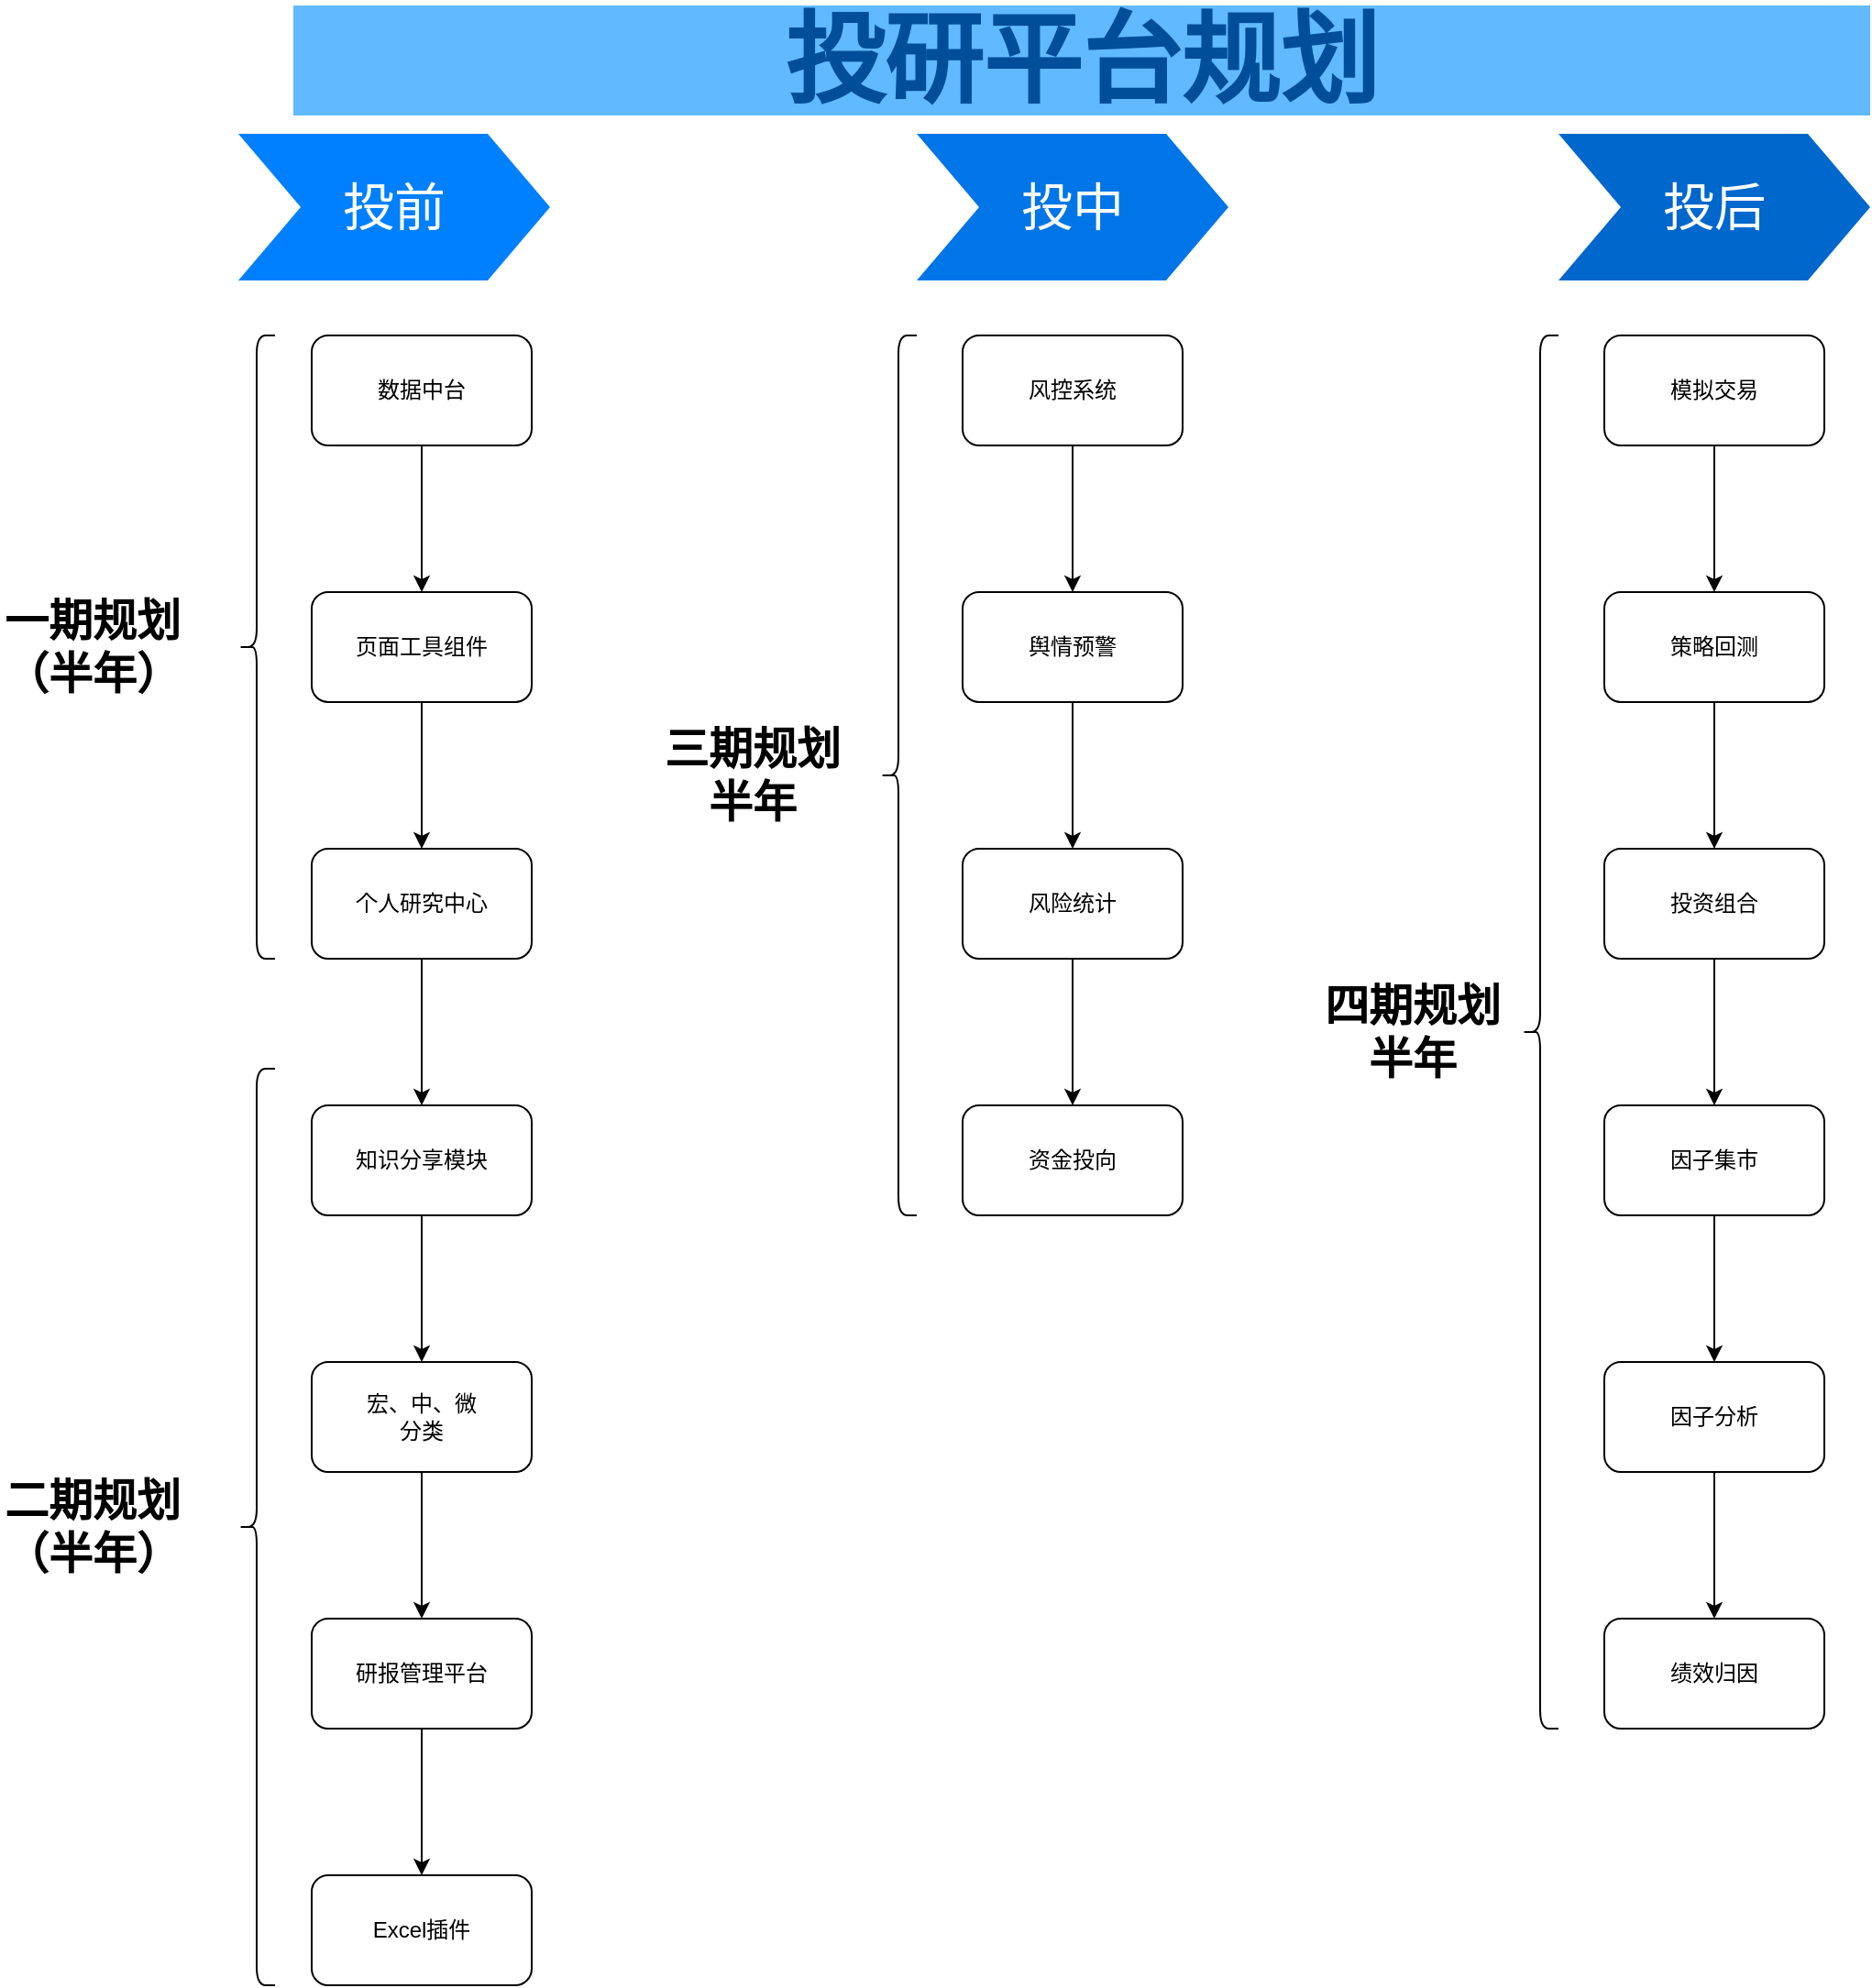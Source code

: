 <mxfile version="14.7.9" type="github">
  <diagram name="Page-1" id="d9b1e647-80fa-b4a2-5024-87a742678bcc">
    <mxGraphModel dx="2522" dy="804" grid="1" gridSize="10" guides="1" tooltips="1" connect="1" arrows="1" fold="1" page="1" pageScale="1" pageWidth="1100" pageHeight="850" background="none" math="0" shadow="0">
      <root>
        <mxCell id="0" />
        <mxCell id="1" parent="0" />
        <mxCell id="57fe6abec08f04cb-1" value="投前" style="shape=step;whiteSpace=wrap;html=1;fontSize=28;fillColor=#0080FF;fontColor=#FFFFFF;strokeColor=none;" parent="1" vertex="1">
          <mxGeometry x="90" y="180" width="170" height="80" as="geometry" />
        </mxCell>
        <mxCell id="57fe6abec08f04cb-2" value="投中" style="shape=step;whiteSpace=wrap;html=1;fontSize=28;fillColor=#0075E8;fontColor=#FFFFFF;strokeColor=none;" parent="1" vertex="1">
          <mxGeometry x="460" y="180" width="170" height="80" as="geometry" />
        </mxCell>
        <mxCell id="57fe6abec08f04cb-3" value="投后" style="shape=step;whiteSpace=wrap;html=1;fontSize=28;fillColor=#0067CC;fontColor=#FFFFFF;strokeColor=none;" parent="1" vertex="1">
          <mxGeometry x="810" y="180" width="170" height="80" as="geometry" />
        </mxCell>
        <mxCell id="57fe6abec08f04cb-7" value="投研平台规划" style="text;html=1;strokeColor=none;fillColor=#61BAFF;align=center;verticalAlign=middle;whiteSpace=wrap;fontSize=54;fontStyle=1;fontColor=#004D99;" parent="1" vertex="1">
          <mxGeometry x="120" y="110" width="860" height="60" as="geometry" />
        </mxCell>
        <mxCell id="wiMCG6pbvv5NuSlwu-rE-3" value="" style="edgeStyle=orthogonalEdgeStyle;rounded=0;orthogonalLoop=1;jettySize=auto;html=1;" edge="1" parent="1" source="wiMCG6pbvv5NuSlwu-rE-1" target="wiMCG6pbvv5NuSlwu-rE-2">
          <mxGeometry relative="1" as="geometry" />
        </mxCell>
        <mxCell id="wiMCG6pbvv5NuSlwu-rE-1" value="数据中台" style="rounded=1;whiteSpace=wrap;html=1;" vertex="1" parent="1">
          <mxGeometry x="130" y="290" width="120" height="60" as="geometry" />
        </mxCell>
        <mxCell id="wiMCG6pbvv5NuSlwu-rE-5" value="" style="edgeStyle=orthogonalEdgeStyle;rounded=0;orthogonalLoop=1;jettySize=auto;html=1;" edge="1" parent="1" source="wiMCG6pbvv5NuSlwu-rE-2" target="wiMCG6pbvv5NuSlwu-rE-4">
          <mxGeometry relative="1" as="geometry" />
        </mxCell>
        <mxCell id="wiMCG6pbvv5NuSlwu-rE-2" value="页面工具组件" style="whiteSpace=wrap;html=1;rounded=1;" vertex="1" parent="1">
          <mxGeometry x="130" y="430" width="120" height="60" as="geometry" />
        </mxCell>
        <mxCell id="wiMCG6pbvv5NuSlwu-rE-9" value="" style="edgeStyle=orthogonalEdgeStyle;rounded=0;orthogonalLoop=1;jettySize=auto;html=1;" edge="1" parent="1" source="wiMCG6pbvv5NuSlwu-rE-4" target="wiMCG6pbvv5NuSlwu-rE-8">
          <mxGeometry relative="1" as="geometry" />
        </mxCell>
        <mxCell id="wiMCG6pbvv5NuSlwu-rE-4" value="个人研究中心" style="whiteSpace=wrap;html=1;rounded=1;" vertex="1" parent="1">
          <mxGeometry x="130" y="570" width="120" height="60" as="geometry" />
        </mxCell>
        <mxCell id="wiMCG6pbvv5NuSlwu-rE-6" value="" style="shape=curlyBracket;whiteSpace=wrap;html=1;rounded=1;" vertex="1" parent="1">
          <mxGeometry x="90" y="290" width="20" height="340" as="geometry" />
        </mxCell>
        <mxCell id="wiMCG6pbvv5NuSlwu-rE-7" value="一期规划&lt;br&gt;（半年）" style="text;strokeColor=none;fillColor=none;html=1;fontSize=24;fontStyle=1;verticalAlign=middle;align=center;" vertex="1" parent="1">
          <mxGeometry x="-40" y="440" width="100" height="40" as="geometry" />
        </mxCell>
        <mxCell id="wiMCG6pbvv5NuSlwu-rE-11" value="" style="edgeStyle=orthogonalEdgeStyle;rounded=0;orthogonalLoop=1;jettySize=auto;html=1;" edge="1" parent="1" source="wiMCG6pbvv5NuSlwu-rE-8" target="wiMCG6pbvv5NuSlwu-rE-10">
          <mxGeometry relative="1" as="geometry" />
        </mxCell>
        <mxCell id="wiMCG6pbvv5NuSlwu-rE-8" value="知识分享模块" style="whiteSpace=wrap;html=1;rounded=1;" vertex="1" parent="1">
          <mxGeometry x="130" y="710" width="120" height="60" as="geometry" />
        </mxCell>
        <mxCell id="wiMCG6pbvv5NuSlwu-rE-13" value="" style="edgeStyle=orthogonalEdgeStyle;rounded=0;orthogonalLoop=1;jettySize=auto;html=1;" edge="1" parent="1" source="wiMCG6pbvv5NuSlwu-rE-10" target="wiMCG6pbvv5NuSlwu-rE-12">
          <mxGeometry relative="1" as="geometry" />
        </mxCell>
        <mxCell id="wiMCG6pbvv5NuSlwu-rE-10" value="宏、中、微&lt;br&gt;分类" style="whiteSpace=wrap;html=1;rounded=1;" vertex="1" parent="1">
          <mxGeometry x="130" y="850" width="120" height="60" as="geometry" />
        </mxCell>
        <mxCell id="wiMCG6pbvv5NuSlwu-rE-15" value="" style="edgeStyle=orthogonalEdgeStyle;rounded=0;orthogonalLoop=1;jettySize=auto;html=1;" edge="1" parent="1" source="wiMCG6pbvv5NuSlwu-rE-12" target="wiMCG6pbvv5NuSlwu-rE-14">
          <mxGeometry relative="1" as="geometry" />
        </mxCell>
        <mxCell id="wiMCG6pbvv5NuSlwu-rE-12" value="研报管理平台" style="whiteSpace=wrap;html=1;rounded=1;" vertex="1" parent="1">
          <mxGeometry x="130" y="990" width="120" height="60" as="geometry" />
        </mxCell>
        <mxCell id="wiMCG6pbvv5NuSlwu-rE-14" value="Excel插件" style="whiteSpace=wrap;html=1;rounded=1;" vertex="1" parent="1">
          <mxGeometry x="130" y="1130" width="120" height="60" as="geometry" />
        </mxCell>
        <mxCell id="wiMCG6pbvv5NuSlwu-rE-16" value="" style="shape=curlyBracket;whiteSpace=wrap;html=1;rounded=1;" vertex="1" parent="1">
          <mxGeometry x="90" y="690" width="20" height="500" as="geometry" />
        </mxCell>
        <mxCell id="wiMCG6pbvv5NuSlwu-rE-17" value="二期规划&lt;br&gt;（半年）" style="text;strokeColor=none;fillColor=none;html=1;fontSize=24;fontStyle=1;verticalAlign=middle;align=center;" vertex="1" parent="1">
          <mxGeometry x="-40" y="920" width="100" height="40" as="geometry" />
        </mxCell>
        <mxCell id="wiMCG6pbvv5NuSlwu-rE-20" value="" style="edgeStyle=orthogonalEdgeStyle;rounded=0;orthogonalLoop=1;jettySize=auto;html=1;" edge="1" parent="1" source="wiMCG6pbvv5NuSlwu-rE-18" target="wiMCG6pbvv5NuSlwu-rE-19">
          <mxGeometry relative="1" as="geometry" />
        </mxCell>
        <mxCell id="wiMCG6pbvv5NuSlwu-rE-18" value="风控系统" style="rounded=1;whiteSpace=wrap;html=1;" vertex="1" parent="1">
          <mxGeometry x="485" y="290" width="120" height="60" as="geometry" />
        </mxCell>
        <mxCell id="wiMCG6pbvv5NuSlwu-rE-22" value="" style="edgeStyle=orthogonalEdgeStyle;rounded=0;orthogonalLoop=1;jettySize=auto;html=1;" edge="1" parent="1" source="wiMCG6pbvv5NuSlwu-rE-19" target="wiMCG6pbvv5NuSlwu-rE-21">
          <mxGeometry relative="1" as="geometry" />
        </mxCell>
        <mxCell id="wiMCG6pbvv5NuSlwu-rE-19" value="舆情预警" style="whiteSpace=wrap;html=1;rounded=1;" vertex="1" parent="1">
          <mxGeometry x="485" y="430" width="120" height="60" as="geometry" />
        </mxCell>
        <mxCell id="wiMCG6pbvv5NuSlwu-rE-24" value="" style="edgeStyle=orthogonalEdgeStyle;rounded=0;orthogonalLoop=1;jettySize=auto;html=1;" edge="1" parent="1" source="wiMCG6pbvv5NuSlwu-rE-21" target="wiMCG6pbvv5NuSlwu-rE-23">
          <mxGeometry relative="1" as="geometry" />
        </mxCell>
        <mxCell id="wiMCG6pbvv5NuSlwu-rE-21" value="风险统计" style="whiteSpace=wrap;html=1;rounded=1;" vertex="1" parent="1">
          <mxGeometry x="485" y="570" width="120" height="60" as="geometry" />
        </mxCell>
        <mxCell id="wiMCG6pbvv5NuSlwu-rE-23" value="资金投向" style="whiteSpace=wrap;html=1;rounded=1;" vertex="1" parent="1">
          <mxGeometry x="485" y="710" width="120" height="60" as="geometry" />
        </mxCell>
        <mxCell id="wiMCG6pbvv5NuSlwu-rE-27" value="" style="edgeStyle=orthogonalEdgeStyle;rounded=0;orthogonalLoop=1;jettySize=auto;html=1;" edge="1" parent="1" source="wiMCG6pbvv5NuSlwu-rE-25" target="wiMCG6pbvv5NuSlwu-rE-26">
          <mxGeometry relative="1" as="geometry" />
        </mxCell>
        <mxCell id="wiMCG6pbvv5NuSlwu-rE-25" value="模拟交易" style="rounded=1;whiteSpace=wrap;html=1;" vertex="1" parent="1">
          <mxGeometry x="835" y="290" width="120" height="60" as="geometry" />
        </mxCell>
        <mxCell id="wiMCG6pbvv5NuSlwu-rE-29" value="" style="edgeStyle=orthogonalEdgeStyle;rounded=0;orthogonalLoop=1;jettySize=auto;html=1;" edge="1" parent="1" source="wiMCG6pbvv5NuSlwu-rE-26" target="wiMCG6pbvv5NuSlwu-rE-28">
          <mxGeometry relative="1" as="geometry" />
        </mxCell>
        <mxCell id="wiMCG6pbvv5NuSlwu-rE-26" value="策略回测" style="whiteSpace=wrap;html=1;rounded=1;" vertex="1" parent="1">
          <mxGeometry x="835" y="430" width="120" height="60" as="geometry" />
        </mxCell>
        <mxCell id="wiMCG6pbvv5NuSlwu-rE-33" value="" style="edgeStyle=orthogonalEdgeStyle;rounded=0;orthogonalLoop=1;jettySize=auto;html=1;" edge="1" parent="1" source="wiMCG6pbvv5NuSlwu-rE-28" target="wiMCG6pbvv5NuSlwu-rE-32">
          <mxGeometry relative="1" as="geometry" />
        </mxCell>
        <mxCell id="wiMCG6pbvv5NuSlwu-rE-28" value="投资组合" style="whiteSpace=wrap;html=1;rounded=1;" vertex="1" parent="1">
          <mxGeometry x="835" y="570" width="120" height="60" as="geometry" />
        </mxCell>
        <mxCell id="wiMCG6pbvv5NuSlwu-rE-30" value="" style="shape=curlyBracket;whiteSpace=wrap;html=1;rounded=1;" vertex="1" parent="1">
          <mxGeometry x="440" y="290" width="20" height="480" as="geometry" />
        </mxCell>
        <mxCell id="wiMCG6pbvv5NuSlwu-rE-31" value="三期规划&lt;br&gt;半年" style="text;strokeColor=none;fillColor=none;html=1;fontSize=24;fontStyle=1;verticalAlign=middle;align=center;" vertex="1" parent="1">
          <mxGeometry x="320" y="510" width="100" height="40" as="geometry" />
        </mxCell>
        <mxCell id="wiMCG6pbvv5NuSlwu-rE-35" value="" style="edgeStyle=orthogonalEdgeStyle;rounded=0;orthogonalLoop=1;jettySize=auto;html=1;" edge="1" parent="1" source="wiMCG6pbvv5NuSlwu-rE-32" target="wiMCG6pbvv5NuSlwu-rE-34">
          <mxGeometry relative="1" as="geometry" />
        </mxCell>
        <mxCell id="wiMCG6pbvv5NuSlwu-rE-32" value="因子集市" style="whiteSpace=wrap;html=1;rounded=1;" vertex="1" parent="1">
          <mxGeometry x="835" y="710" width="120" height="60" as="geometry" />
        </mxCell>
        <mxCell id="wiMCG6pbvv5NuSlwu-rE-37" value="" style="edgeStyle=orthogonalEdgeStyle;rounded=0;orthogonalLoop=1;jettySize=auto;html=1;" edge="1" parent="1" source="wiMCG6pbvv5NuSlwu-rE-34" target="wiMCG6pbvv5NuSlwu-rE-36">
          <mxGeometry relative="1" as="geometry" />
        </mxCell>
        <mxCell id="wiMCG6pbvv5NuSlwu-rE-34" value="因子分析" style="whiteSpace=wrap;html=1;rounded=1;" vertex="1" parent="1">
          <mxGeometry x="835" y="850" width="120" height="60" as="geometry" />
        </mxCell>
        <mxCell id="wiMCG6pbvv5NuSlwu-rE-36" value="绩效归因" style="whiteSpace=wrap;html=1;rounded=1;" vertex="1" parent="1">
          <mxGeometry x="835" y="990" width="120" height="60" as="geometry" />
        </mxCell>
        <mxCell id="wiMCG6pbvv5NuSlwu-rE-38" value="四期规划&lt;br&gt;半年" style="text;strokeColor=none;fillColor=none;html=1;fontSize=24;fontStyle=1;verticalAlign=middle;align=center;" vertex="1" parent="1">
          <mxGeometry x="680" y="650" width="100" height="40" as="geometry" />
        </mxCell>
        <mxCell id="wiMCG6pbvv5NuSlwu-rE-39" value="" style="shape=curlyBracket;whiteSpace=wrap;html=1;rounded=1;" vertex="1" parent="1">
          <mxGeometry x="790" y="290" width="20" height="760" as="geometry" />
        </mxCell>
      </root>
    </mxGraphModel>
  </diagram>
</mxfile>
